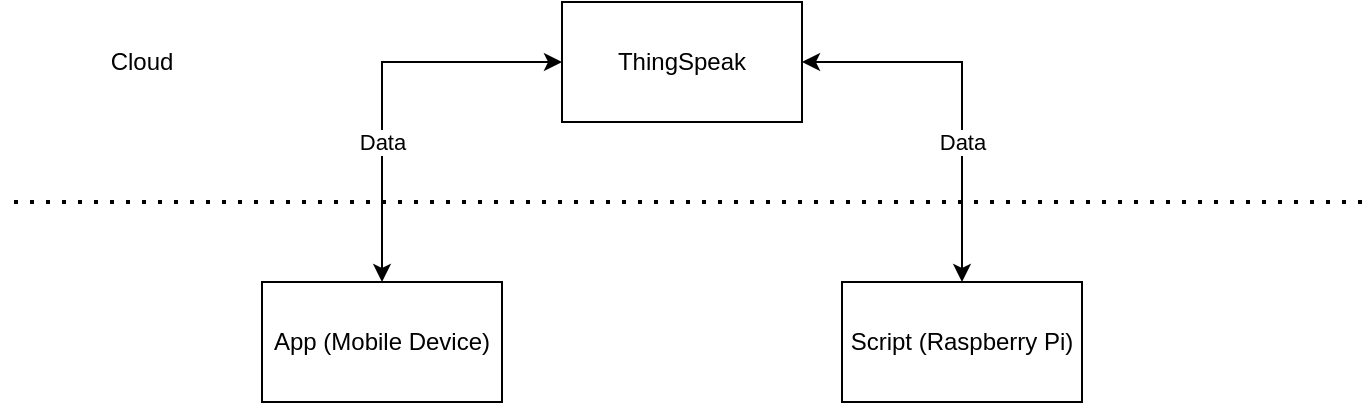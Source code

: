 <mxfile version="16.1.0" type="device"><diagram id="8MakUkfCzl7ljszBxayH" name="Page-1"><mxGraphModel dx="2062" dy="1122" grid="1" gridSize="10" guides="1" tooltips="1" connect="1" arrows="1" fold="1" page="1" pageScale="1" pageWidth="850" pageHeight="1100" math="0" shadow="0"><root><mxCell id="0"/><mxCell id="1" parent="0"/><mxCell id="zwBukA062vxyWg7SmfXP-4" value="Data" style="edgeStyle=orthogonalEdgeStyle;rounded=0;orthogonalLoop=1;jettySize=auto;html=1;entryX=0;entryY=0.5;entryDx=0;entryDy=0;startArrow=classic;startFill=1;" edge="1" parent="1" source="zwBukA062vxyWg7SmfXP-1" target="zwBukA062vxyWg7SmfXP-3"><mxGeometry x="-0.3" relative="1" as="geometry"><Array as="points"><mxPoint x="230" y="330"/></Array><mxPoint as="offset"/></mxGeometry></mxCell><mxCell id="zwBukA062vxyWg7SmfXP-1" value="App (Mobile Device)" style="rounded=0;whiteSpace=wrap;html=1;" vertex="1" parent="1"><mxGeometry x="170" y="440" width="120" height="60" as="geometry"/></mxCell><mxCell id="zwBukA062vxyWg7SmfXP-5" value="Data" style="edgeStyle=orthogonalEdgeStyle;rounded=0;orthogonalLoop=1;jettySize=auto;html=1;entryX=1;entryY=0.5;entryDx=0;entryDy=0;startArrow=classic;startFill=1;" edge="1" parent="1" source="zwBukA062vxyWg7SmfXP-2" target="zwBukA062vxyWg7SmfXP-3"><mxGeometry x="-0.263" relative="1" as="geometry"><Array as="points"><mxPoint x="520" y="330"/></Array><mxPoint as="offset"/></mxGeometry></mxCell><mxCell id="zwBukA062vxyWg7SmfXP-2" value="Script (Raspberry Pi)" style="rounded=0;whiteSpace=wrap;html=1;" vertex="1" parent="1"><mxGeometry x="460" y="440" width="120" height="60" as="geometry"/></mxCell><mxCell id="zwBukA062vxyWg7SmfXP-3" value="ThingSpeak" style="rounded=0;whiteSpace=wrap;html=1;" vertex="1" parent="1"><mxGeometry x="320" y="300" width="120" height="60" as="geometry"/></mxCell><mxCell id="zwBukA062vxyWg7SmfXP-6" value="" style="endArrow=none;dashed=1;html=1;dashPattern=1 3;strokeWidth=2;rounded=0;" edge="1" parent="1"><mxGeometry width="50" height="50" relative="1" as="geometry"><mxPoint x="720" y="400" as="sourcePoint"/><mxPoint x="40" y="400" as="targetPoint"/></mxGeometry></mxCell><mxCell id="zwBukA062vxyWg7SmfXP-8" value="Cloud" style="text;html=1;strokeColor=none;fillColor=none;align=center;verticalAlign=middle;whiteSpace=wrap;rounded=0;" vertex="1" parent="1"><mxGeometry x="80" y="315" width="60" height="30" as="geometry"/></mxCell></root></mxGraphModel></diagram></mxfile>